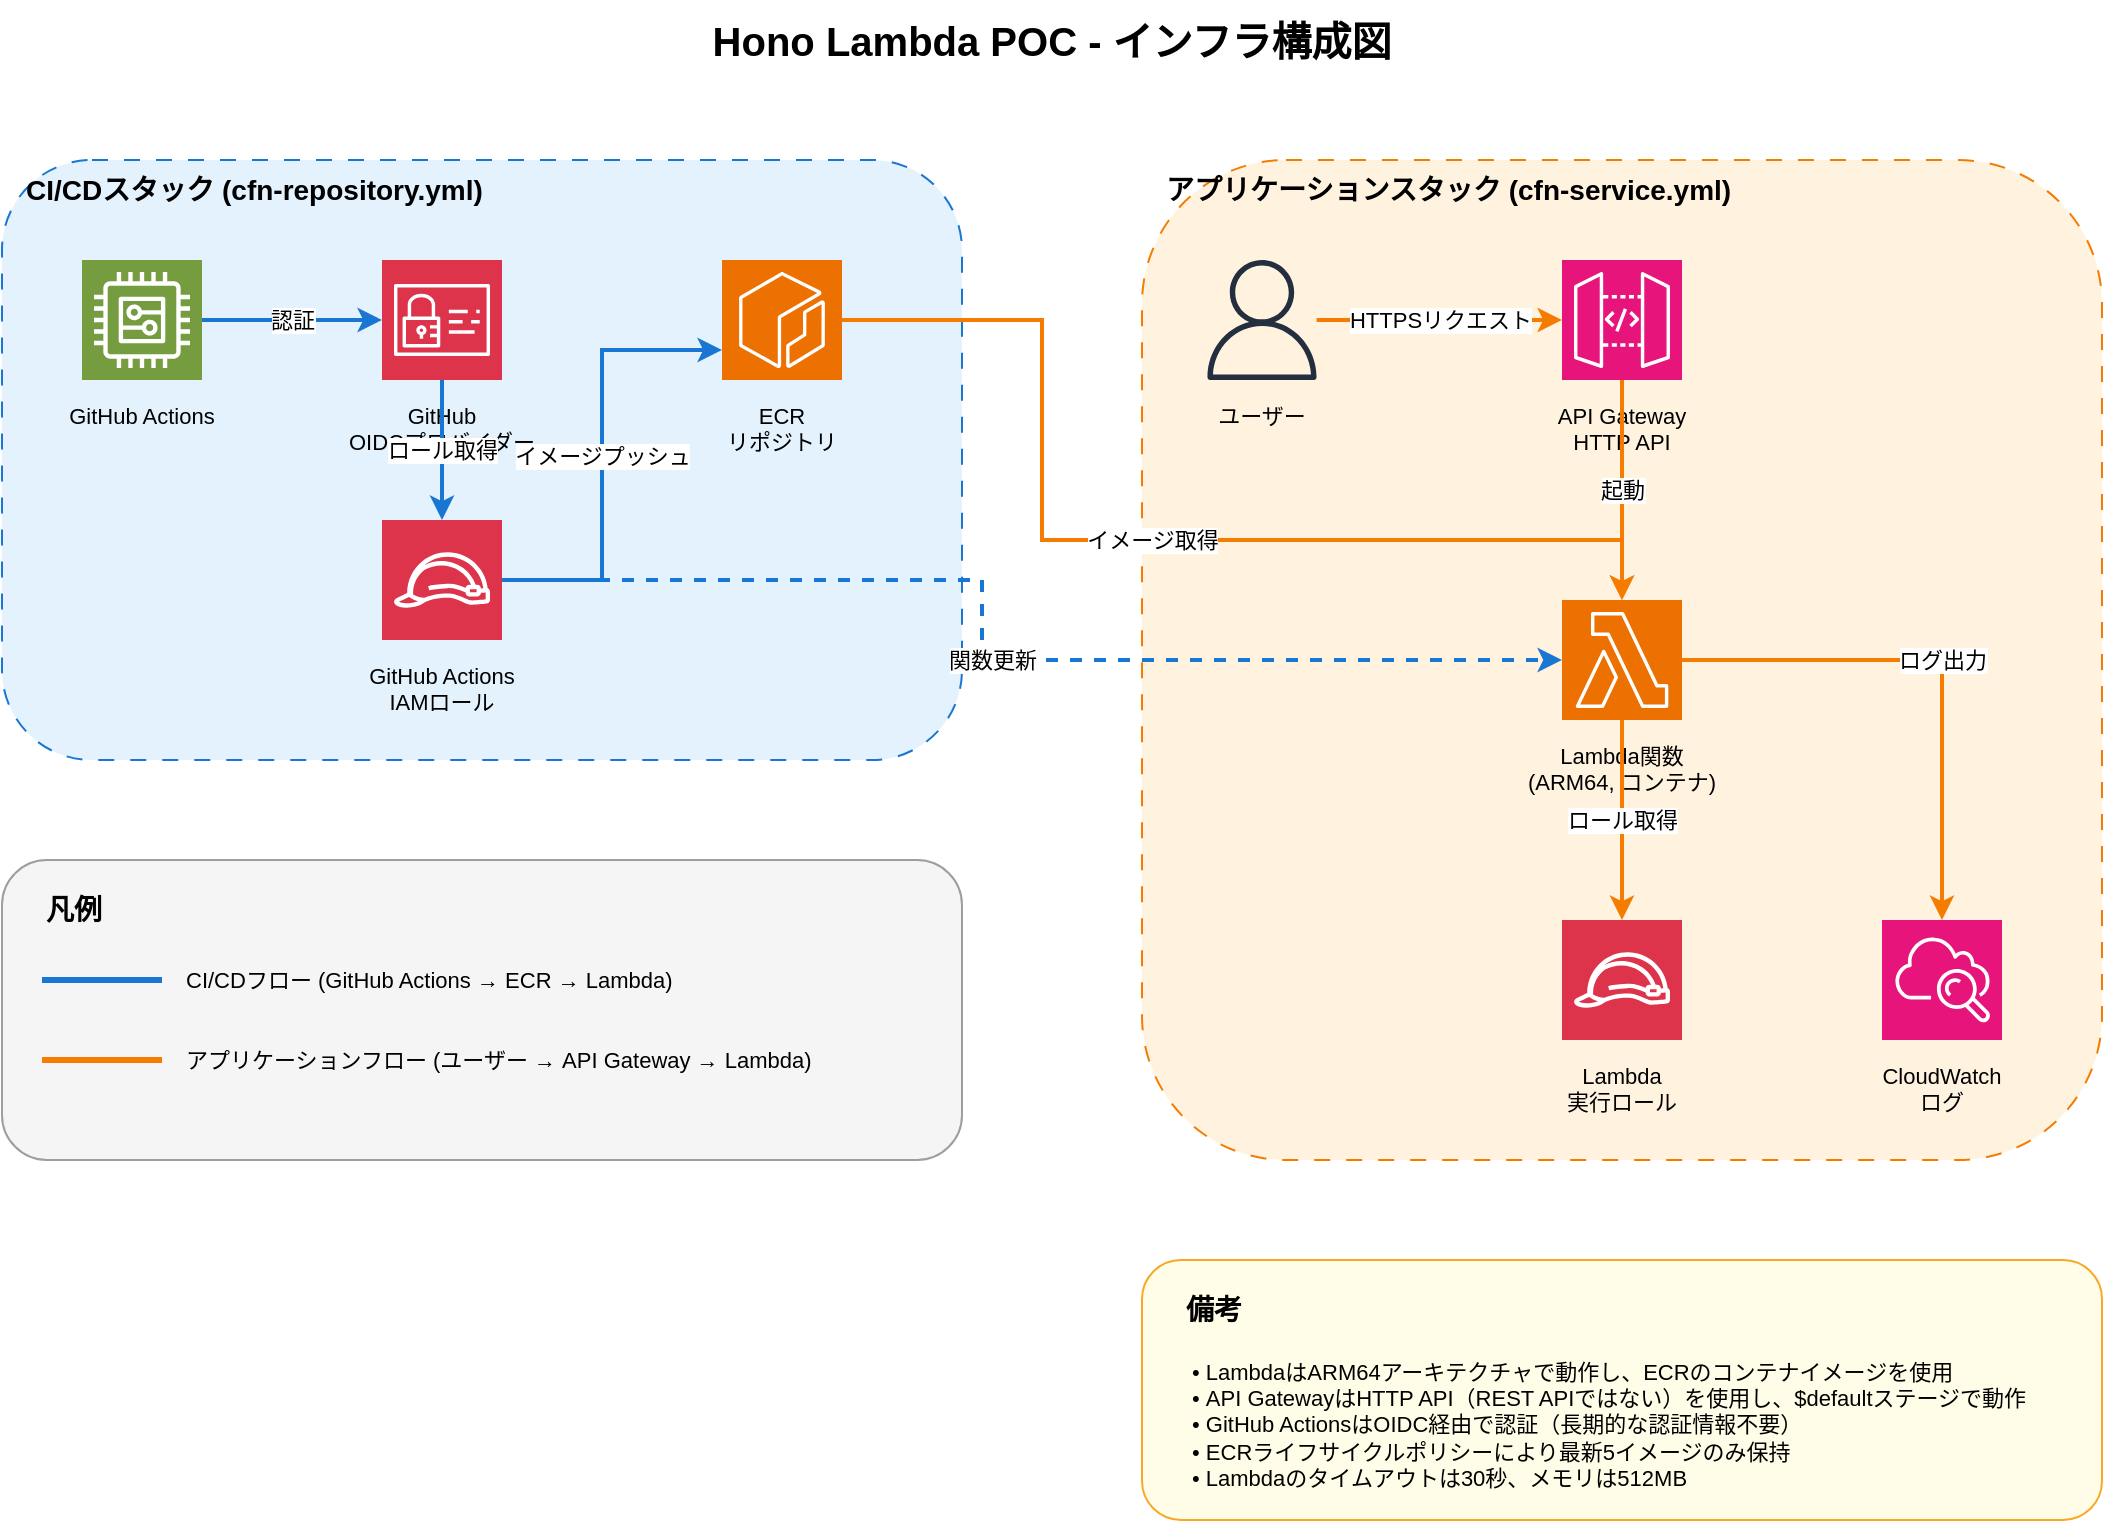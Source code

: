 <mxfile version="24.0.0" type="device">
  <diagram name="Infrastructure" id="infrastructure">
    <mxGraphModel dx="1422" dy="794" grid="1" gridSize="10" guides="1" tooltips="1" connect="1" arrows="1" fold="1" page="1" pageScale="1" pageWidth="1169" pageHeight="827" math="0" shadow="0">
      <root>
        <mxCell id="0" />
        <mxCell id="1" parent="0" />
        
        <!-- Title -->
        <mxCell id="title" value="Hono Lambda POC - インフラ構成図" style="text;html=1;strokeColor=none;fillColor=none;align=center;verticalAlign=middle;whiteSpace=wrap;rounded=0;fontSize=20;fontStyle=1" vertex="1" parent="1">
          <mxGeometry x="320" y="20" width="530" height="40" as="geometry" />
        </mxCell>

        <!-- CI/CD Stack Group -->
        <mxCell id="cicd-group" value="CI/CDスタック (cfn-repository.yml)" style="rounded=1;whiteSpace=wrap;html=1;fillColor=#E3F2FD;strokeColor=#1976D2;verticalAlign=top;align=left;spacingLeft=10;fontSize=14;fontStyle=1;dashed=1;dashPattern=8 8;" vertex="1" parent="1">
          <mxGeometry x="60" y="100" width="480" height="300" as="geometry" />
        </mxCell>

        <!-- GitHub Actions -->
        <mxCell id="github-actions" value="" style="sketch=0;outlineConnect=0;fontColor=#232F3E;fillColor=#759C3E;strokeColor=#ffffff;dashed=0;verticalLabelPosition=bottom;verticalAlign=top;align=center;html=1;fontSize=12;fontStyle=0;aspect=fixed;shape=mxgraph.aws4.resourceIcon;resIcon=mxgraph.aws4.generic;" vertex="1" parent="1">
          <mxGeometry x="100" y="150" width="60" height="60" as="geometry" />
        </mxCell>
        <mxCell id="github-actions-label" value="GitHub Actions" style="text;html=1;strokeColor=none;fillColor=none;align=center;verticalAlign=top;whiteSpace=wrap;rounded=0;fontSize=11;" vertex="1" parent="1">
          <mxGeometry x="80" y="215" width="100" height="20" as="geometry" />
        </mxCell>

        <!-- GitHub OIDC Provider -->
        <mxCell id="oidc-provider" value="" style="sketch=0;outlineConnect=0;fontColor=#232F3E;fillColor=#DD344C;strokeColor=#ffffff;dashed=0;verticalLabelPosition=bottom;verticalAlign=top;align=center;html=1;fontSize=12;fontStyle=0;aspect=fixed;shape=mxgraph.aws4.resourceIcon;resIcon=mxgraph.aws4.identity_and_access_management;" vertex="1" parent="1">
          <mxGeometry x="250" y="150" width="60" height="60" as="geometry" />
        </mxCell>
        <mxCell id="oidc-provider-label" value="GitHub&#xa;OIDCプロバイダー" style="text;html=1;strokeColor=none;fillColor=none;align=center;verticalAlign=top;whiteSpace=wrap;rounded=0;fontSize=11;" vertex="1" parent="1">
          <mxGeometry x="230" y="215" width="100" height="30" as="geometry" />
        </mxCell>

        <!-- IAM Role for GitHub Actions -->
        <mxCell id="gha-role" value="" style="sketch=0;outlineConnect=0;fontColor=#232F3E;fillColor=#DD344C;strokeColor=#ffffff;dashed=0;verticalLabelPosition=bottom;verticalAlign=top;align=center;html=1;fontSize=12;fontStyle=0;aspect=fixed;shape=mxgraph.aws4.resourceIcon;resIcon=mxgraph.aws4.role;" vertex="1" parent="1">
          <mxGeometry x="250" y="280" width="60" height="60" as="geometry" />
        </mxCell>
        <mxCell id="gha-role-label" value="GitHub Actions&#xa;IAMロール" style="text;html=1;strokeColor=none;fillColor=none;align=center;verticalAlign=top;whiteSpace=wrap;rounded=0;fontSize=11;" vertex="1" parent="1">
          <mxGeometry x="230" y="345" width="100" height="30" as="geometry" />
        </mxCell>

        <!-- ECR Repository -->
        <mxCell id="ecr" value="" style="sketch=0;outlineConnect=0;fontColor=#232F3E;fillColor=#ED7100;strokeColor=#ffffff;dashed=0;verticalLabelPosition=bottom;verticalAlign=top;align=center;html=1;fontSize=12;fontStyle=0;aspect=fixed;shape=mxgraph.aws4.resourceIcon;resIcon=mxgraph.aws4.ecr;" vertex="1" parent="1">
          <mxGeometry x="420" y="150" width="60" height="60" as="geometry" />
        </mxCell>
        <mxCell id="ecr-label" value="ECR&#xa;リポジトリ" style="text;html=1;strokeColor=none;fillColor=none;align=center;verticalAlign=top;whiteSpace=wrap;rounded=0;fontSize=11;" vertex="1" parent="1">
          <mxGeometry x="400" y="215" width="100" height="30" as="geometry" />
        </mxCell>

        <!-- Application Stack Group -->
        <mxCell id="app-group" value="アプリケーションスタック (cfn-service.yml)" style="rounded=1;whiteSpace=wrap;html=1;fillColor=#FFF3E0;strokeColor=#F57C00;verticalAlign=top;align=left;spacingLeft=10;fontSize=14;fontStyle=1;dashed=1;dashPattern=8 8;" vertex="1" parent="1">
          <mxGeometry x="630" y="100" width="480" height="500" as="geometry" />
        </mxCell>

        <!-- API Gateway -->
        <mxCell id="apigateway" value="" style="sketch=0;outlineConnect=0;fontColor=#232F3E;fillColor=#E7157B;strokeColor=#ffffff;dashed=0;verticalLabelPosition=bottom;verticalAlign=top;align=center;html=1;fontSize=12;fontStyle=0;aspect=fixed;shape=mxgraph.aws4.resourceIcon;resIcon=mxgraph.aws4.api_gateway;" vertex="1" parent="1">
          <mxGeometry x="840" y="150" width="60" height="60" as="geometry" />
        </mxCell>
        <mxCell id="apigateway-label" value="API Gateway&#xa;HTTP API" style="text;html=1;strokeColor=none;fillColor=none;align=center;verticalAlign=top;whiteSpace=wrap;rounded=0;fontSize=11;" vertex="1" parent="1">
          <mxGeometry x="820" y="215" width="100" height="30" as="geometry" />
        </mxCell>

        <!-- Lambda Function -->
        <mxCell id="lambda" value="" style="sketch=0;outlineConnect=0;fontColor=#232F3E;fillColor=#ED7100;strokeColor=#ffffff;dashed=0;verticalLabelPosition=bottom;verticalAlign=top;align=center;html=1;fontSize=12;fontStyle=0;aspect=fixed;shape=mxgraph.aws4.resourceIcon;resIcon=mxgraph.aws4.lambda;" vertex="1" parent="1">
          <mxGeometry x="840" y="320" width="60" height="60" as="geometry" />
        </mxCell>
        <mxCell id="lambda-label" value="Lambda関数&#xa;(ARM64, コンテナ)" style="text;html=1;strokeColor=none;fillColor=none;align=center;verticalAlign=top;whiteSpace=wrap;rounded=0;fontSize=11;" vertex="1" parent="1">
          <mxGeometry x="810" y="385" width="120" height="30" as="geometry" />
        </mxCell>

        <!-- Lambda Execution Role -->
        <mxCell id="lambda-role" value="" style="sketch=0;outlineConnect=0;fontColor=#232F3E;fillColor=#DD344C;strokeColor=#ffffff;dashed=0;verticalLabelPosition=bottom;verticalAlign=top;align=center;html=1;fontSize=12;fontStyle=0;aspect=fixed;shape=mxgraph.aws4.resourceIcon;resIcon=mxgraph.aws4.role;" vertex="1" parent="1">
          <mxGeometry x="840" y="480" width="60" height="60" as="geometry" />
        </mxCell>
        <mxCell id="lambda-role-label" value="Lambda&#xa;実行ロール" style="text;html=1;strokeColor=none;fillColor=none;align=center;verticalAlign=top;whiteSpace=wrap;rounded=0;fontSize=11;" vertex="1" parent="1">
          <mxGeometry x="820" y="545" width="100" height="30" as="geometry" />
        </mxCell>

        <!-- CloudWatch Logs -->
        <mxCell id="cloudwatch" value="" style="sketch=0;outlineConnect=0;fontColor=#232F3E;fillColor=#E7157B;strokeColor=#ffffff;dashed=0;verticalLabelPosition=bottom;verticalAlign=top;align=center;html=1;fontSize=12;fontStyle=0;aspect=fixed;shape=mxgraph.aws4.resourceIcon;resIcon=mxgraph.aws4.cloudwatch;" vertex="1" parent="1">
          <mxGeometry x="1000" y="480" width="60" height="60" as="geometry" />
        </mxCell>
        <mxCell id="cloudwatch-label" value="CloudWatch&#xa;ログ" style="text;html=1;strokeColor=none;fillColor=none;align=center;verticalAlign=top;whiteSpace=wrap;rounded=0;fontSize=11;" vertex="1" parent="1">
          <mxGeometry x="980" y="545" width="100" height="30" as="geometry" />
        </mxCell>

        <!-- User/Client -->
        <mxCell id="user" value="" style="sketch=0;outlineConnect=0;fontColor=#232F3E;fillColor=#232F3E;strokeColor=#ffffff;dashed=0;verticalLabelPosition=bottom;verticalAlign=top;align=center;html=1;fontSize=12;fontStyle=0;aspect=fixed;shape=mxgraph.aws4.user;" vertex="1" parent="1">
          <mxGeometry x="660" y="150" width="60" height="60" as="geometry" />
        </mxCell>
        <mxCell id="user-label" value="ユーザー" style="text;html=1;strokeColor=none;fillColor=none;align=center;verticalAlign=top;whiteSpace=wrap;rounded=0;fontSize=11;" vertex="1" parent="1">
          <mxGeometry x="640" y="215" width="100" height="20" as="geometry" />
        </mxCell>

        <!-- Arrows and Connections -->
        
        <!-- GitHub Actions to OIDC -->
        <mxCell id="arrow-gha-oidc" value="認証" style="edgeStyle=orthogonalEdgeStyle;rounded=0;orthogonalLoop=1;jettySize=auto;html=1;strokeWidth=2;strokeColor=#1976D2;" edge="1" parent="1" source="github-actions" target="oidc-provider">
          <mxGeometry relative="1" as="geometry" />
        </mxCell>

        <!-- OIDC to Role -->
        <mxCell id="arrow-oidc-role" value="ロール取得" style="edgeStyle=orthogonalEdgeStyle;rounded=0;orthogonalLoop=1;jettySize=auto;html=1;strokeWidth=2;strokeColor=#1976D2;" edge="1" parent="1" source="oidc-provider" target="gha-role">
          <mxGeometry relative="1" as="geometry" />
        </mxCell>

        <!-- Role to ECR -->
        <mxCell id="arrow-role-ecr" value="イメージプッシュ" style="edgeStyle=orthogonalEdgeStyle;rounded=0;orthogonalLoop=1;jettySize=auto;html=1;strokeWidth=2;strokeColor=#1976D2;exitX=1;exitY=0.5;exitDx=0;exitDy=0;entryX=0;entryY=0.75;entryDx=0;entryDy=0;" edge="1" parent="1" source="gha-role" target="ecr">
          <mxGeometry relative="1" as="geometry">
            <Array as="points">
              <mxPoint x="360" y="310" />
              <mxPoint x="360" y="195" />
            </Array>
          </mxGeometry>
        </mxCell>

        <!-- Role to Lambda (Update) -->
        <mxCell id="arrow-role-lambda" value="関数更新" style="edgeStyle=orthogonalEdgeStyle;rounded=0;orthogonalLoop=1;jettySize=auto;html=1;strokeWidth=2;strokeColor=#1976D2;dashed=1;exitX=1;exitY=0.5;exitDx=0;exitDy=0;entryX=0;entryY=0.5;entryDx=0;entryDy=0;" edge="1" parent="1" source="gha-role" target="lambda">
          <mxGeometry relative="1" as="geometry">
            <Array as="points">
              <mxPoint x="550" y="310" />
              <mxPoint x="550" y="350" />
            </Array>
          </mxGeometry>
        </mxCell>

        <!-- ECR to Lambda -->
        <mxCell id="arrow-ecr-lambda" value="イメージ取得" style="edgeStyle=orthogonalEdgeStyle;rounded=0;orthogonalLoop=1;jettySize=auto;html=1;strokeWidth=2;strokeColor=#F57C00;exitX=1;exitY=0.5;exitDx=0;exitDy=0;entryX=0.5;entryY=0;entryDx=0;entryDy=0;" edge="1" parent="1" source="ecr" target="lambda">
          <mxGeometry relative="1" as="geometry">
            <Array as="points">
              <mxPoint x="580" y="180" />
              <mxPoint x="580" y="290" />
              <mxPoint x="870" y="290" />
            </Array>
          </mxGeometry>
        </mxCell>

        <!-- User to API Gateway -->
        <mxCell id="arrow-user-apigw" value="HTTPSリクエスト" style="edgeStyle=orthogonalEdgeStyle;rounded=0;orthogonalLoop=1;jettySize=auto;html=1;strokeWidth=2;strokeColor=#F57C00;" edge="1" parent="1" source="user" target="apigateway">
          <mxGeometry relative="1" as="geometry" />
        </mxCell>

        <!-- API Gateway to Lambda -->
        <mxCell id="arrow-apigw-lambda" value="起動" style="edgeStyle=orthogonalEdgeStyle;rounded=0;orthogonalLoop=1;jettySize=auto;html=1;strokeWidth=2;strokeColor=#F57C00;" edge="1" parent="1" source="apigateway" target="lambda">
          <mxGeometry relative="1" as="geometry" />
        </mxCell>

        <!-- Lambda to Lambda Role -->
        <mxCell id="arrow-lambda-role" value="ロール取得" style="edgeStyle=orthogonalEdgeStyle;rounded=0;orthogonalLoop=1;jettySize=auto;html=1;strokeWidth=2;strokeColor=#F57C00;" edge="1" parent="1" source="lambda" target="lambda-role">
          <mxGeometry relative="1" as="geometry" />
        </mxCell>

        <!-- Lambda to CloudWatch -->
        <mxCell id="arrow-lambda-cw" value="ログ出力" style="edgeStyle=orthogonalEdgeStyle;rounded=0;orthogonalLoop=1;jettySize=auto;html=1;strokeWidth=2;strokeColor=#F57C00;" edge="1" parent="1" source="lambda" target="cloudwatch">
          <mxGeometry relative="1" as="geometry" />
        </mxCell>

        <!-- Legend -->
        <mxCell id="legend-box" value="" style="rounded=1;whiteSpace=wrap;html=1;fillColor=#F5F5F5;strokeColor=#9E9E9E;" vertex="1" parent="1">
          <mxGeometry x="60" y="450" width="480" height="150" as="geometry" />
        </mxCell>
        <mxCell id="legend-title" value="凡例" style="text;html=1;strokeColor=none;fillColor=none;align=left;verticalAlign=middle;whiteSpace=wrap;rounded=0;fontSize=14;fontStyle=1" vertex="1" parent="1">
          <mxGeometry x="80" y="460" width="100" height="30" as="geometry" />
        </mxCell>
        
        <!-- CI/CD Flow Legend -->
        <mxCell id="legend-cicd-line" value="" style="shape=line;strokeWidth=3;strokeColor=#1976D2;html=1;" vertex="1" parent="1">
          <mxGeometry x="80" y="505" width="60" height="10" as="geometry" />
        </mxCell>
        <mxCell id="legend-cicd-text" value="CI/CDフロー (GitHub Actions → ECR → Lambda)" style="text;html=1;strokeColor=none;fillColor=none;align=left;verticalAlign=middle;whiteSpace=wrap;rounded=0;fontSize=11;" vertex="1" parent="1">
          <mxGeometry x="150" y="495" width="350" height="30" as="geometry" />
        </mxCell>

        <!-- Application Flow Legend -->
        <mxCell id="legend-app-line" value="" style="shape=line;strokeWidth=3;strokeColor=#F57C00;html=1;" vertex="1" parent="1">
          <mxGeometry x="80" y="545" width="60" height="10" as="geometry" />
        </mxCell>
        <mxCell id="legend-app-text" value="アプリケーションフロー (ユーザー → API Gateway → Lambda)" style="text;html=1;strokeColor=none;fillColor=none;align=left;verticalAlign=middle;whiteSpace=wrap;rounded=0;fontSize=11;" vertex="1" parent="1">
          <mxGeometry x="150" y="535" width="380" height="30" as="geometry" />
        </mxCell>

        <!-- Notes -->
        <mxCell id="notes-box" value="" style="rounded=1;whiteSpace=wrap;html=1;fillColor=#FFFDE7;strokeColor=#F9A825;align=left;verticalAlign=top;" vertex="1" parent="1">
          <mxGeometry x="630" y="650" width="480" height="130" as="geometry" />
        </mxCell>
        <mxCell id="notes-title" value="備考" style="text;html=1;strokeColor=none;fillColor=none;align=left;verticalAlign=middle;whiteSpace=wrap;rounded=0;fontSize=14;fontStyle=1" vertex="1" parent="1">
          <mxGeometry x="650" y="660" width="100" height="30" as="geometry" />
        </mxCell>
        <mxCell id="notes-text" value="• LambdaはARM64アーキテクチャで動作し、ECRのコンテナイメージを使用&#xa;• API GatewayはHTTP API（REST APIではない）を使用し、$defaultステージで動作&#xa;• GitHub ActionsはOIDC経由で認証（長期的な認証情報不要）&#xa;• ECRライフサイクルポリシーにより最新5イメージのみ保持&#xa;• Lambdaのタイムアウトは30秒、メモリは512MB" style="text;html=1;strokeColor=none;fillColor=none;align=left;verticalAlign=top;whiteSpace=wrap;rounded=0;fontSize=11;spacing=5;" vertex="1" parent="1">
          <mxGeometry x="650" y="690" width="440" height="80" as="geometry" />
        </mxCell>

      </root>
    </mxGraphModel>
  </diagram>
</mxfile>

